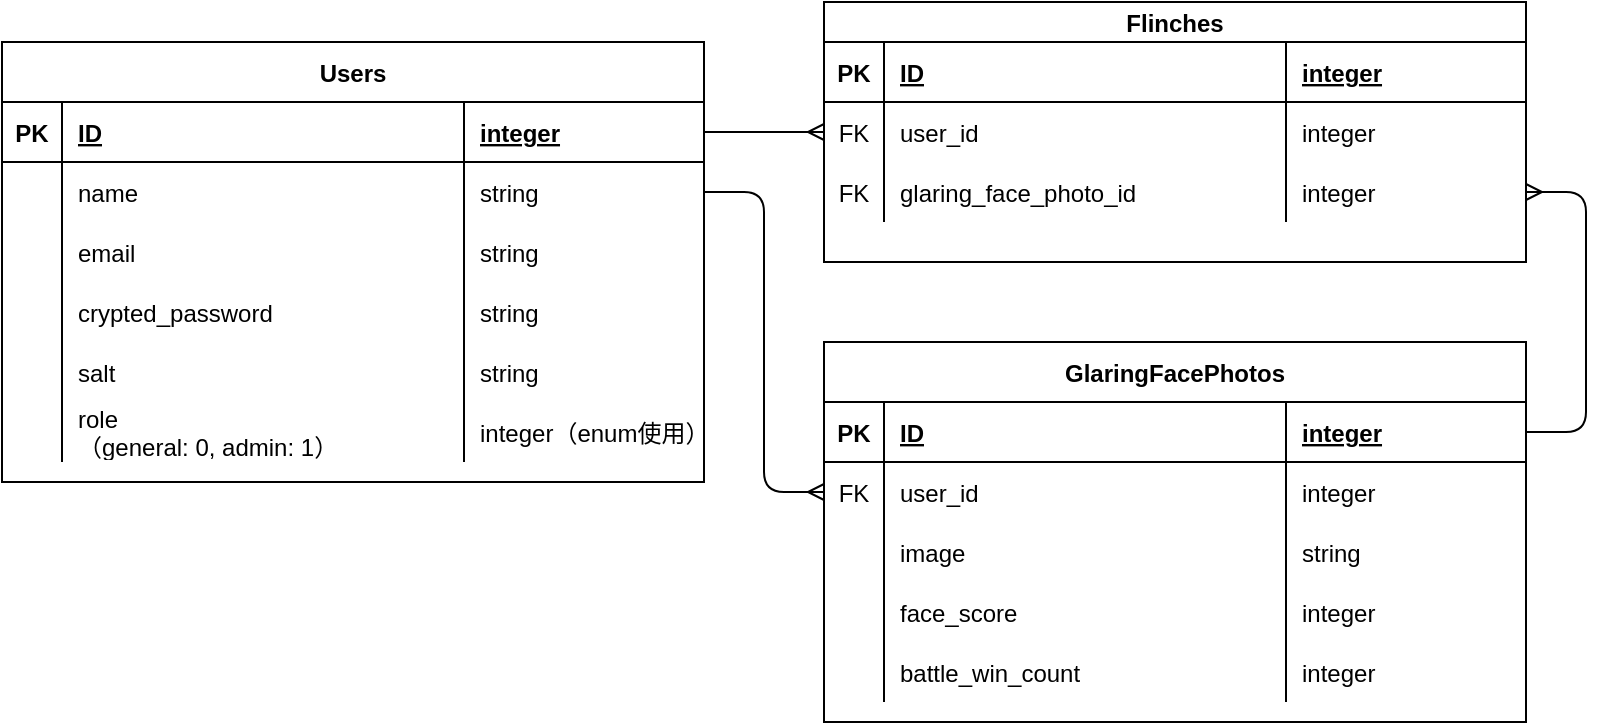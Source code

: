 <mxfile version="17.0.0" type="github">
  <diagram id="f3z8LUxS0F5tv5ox8nNE" name="Page-1">
    <mxGraphModel dx="946" dy="589" grid="1" gridSize="10" guides="1" tooltips="1" connect="1" arrows="1" fold="1" page="1" pageScale="1" pageWidth="827" pageHeight="1169" math="0" shadow="0">
      <root>
        <mxCell id="0" />
        <mxCell id="1" parent="0" />
        <mxCell id="pnxO0p76b-OSnM60FBbu-100" value="Users" style="shape=table;startSize=30;container=1;collapsible=1;childLayout=tableLayout;fixedRows=1;rowLines=0;fontStyle=1;align=center;resizeLast=1;" vertex="1" parent="1">
          <mxGeometry x="20" y="100" width="351" height="220" as="geometry" />
        </mxCell>
        <mxCell id="pnxO0p76b-OSnM60FBbu-101" value="" style="shape=partialRectangle;collapsible=0;dropTarget=0;pointerEvents=0;fillColor=none;top=0;left=0;bottom=1;right=0;points=[[0,0.5],[1,0.5]];portConstraint=eastwest;" vertex="1" parent="pnxO0p76b-OSnM60FBbu-100">
          <mxGeometry y="30" width="351" height="30" as="geometry" />
        </mxCell>
        <mxCell id="pnxO0p76b-OSnM60FBbu-102" value="PK" style="shape=partialRectangle;connectable=0;fillColor=none;top=0;left=0;bottom=0;right=0;fontStyle=1;overflow=hidden;" vertex="1" parent="pnxO0p76b-OSnM60FBbu-101">
          <mxGeometry width="30" height="30" as="geometry">
            <mxRectangle width="30" height="30" as="alternateBounds" />
          </mxGeometry>
        </mxCell>
        <mxCell id="pnxO0p76b-OSnM60FBbu-103" value="ID" style="shape=partialRectangle;connectable=0;fillColor=none;top=0;left=0;bottom=0;right=0;align=left;spacingLeft=6;fontStyle=5;overflow=hidden;" vertex="1" parent="pnxO0p76b-OSnM60FBbu-101">
          <mxGeometry x="30" width="201.0" height="30" as="geometry">
            <mxRectangle width="201.0" height="30" as="alternateBounds" />
          </mxGeometry>
        </mxCell>
        <mxCell id="pnxO0p76b-OSnM60FBbu-104" value="integer" style="shape=partialRectangle;connectable=0;fillColor=none;top=0;left=0;bottom=0;right=0;align=left;spacingLeft=6;fontStyle=5;overflow=hidden;" vertex="1" parent="pnxO0p76b-OSnM60FBbu-101">
          <mxGeometry x="231.0" width="120.0" height="30" as="geometry">
            <mxRectangle width="120.0" height="30" as="alternateBounds" />
          </mxGeometry>
        </mxCell>
        <mxCell id="pnxO0p76b-OSnM60FBbu-105" value="" style="shape=partialRectangle;collapsible=0;dropTarget=0;pointerEvents=0;fillColor=none;top=0;left=0;bottom=0;right=0;points=[[0,0.5],[1,0.5]];portConstraint=eastwest;" vertex="1" parent="pnxO0p76b-OSnM60FBbu-100">
          <mxGeometry y="60" width="351" height="30" as="geometry" />
        </mxCell>
        <mxCell id="pnxO0p76b-OSnM60FBbu-106" value="" style="shape=partialRectangle;connectable=0;fillColor=none;top=0;left=0;bottom=0;right=0;editable=1;overflow=hidden;" vertex="1" parent="pnxO0p76b-OSnM60FBbu-105">
          <mxGeometry width="30" height="30" as="geometry">
            <mxRectangle width="30" height="30" as="alternateBounds" />
          </mxGeometry>
        </mxCell>
        <mxCell id="pnxO0p76b-OSnM60FBbu-107" value="name" style="shape=partialRectangle;connectable=0;fillColor=none;top=0;left=0;bottom=0;right=0;align=left;spacingLeft=6;overflow=hidden;" vertex="1" parent="pnxO0p76b-OSnM60FBbu-105">
          <mxGeometry x="30" width="201.0" height="30" as="geometry">
            <mxRectangle width="201.0" height="30" as="alternateBounds" />
          </mxGeometry>
        </mxCell>
        <mxCell id="pnxO0p76b-OSnM60FBbu-108" value="string" style="shape=partialRectangle;connectable=0;fillColor=none;top=0;left=0;bottom=0;right=0;align=left;spacingLeft=6;overflow=hidden;" vertex="1" parent="pnxO0p76b-OSnM60FBbu-105">
          <mxGeometry x="231.0" width="120.0" height="30" as="geometry">
            <mxRectangle width="120.0" height="30" as="alternateBounds" />
          </mxGeometry>
        </mxCell>
        <mxCell id="pnxO0p76b-OSnM60FBbu-109" style="shape=partialRectangle;collapsible=0;dropTarget=0;pointerEvents=0;fillColor=none;top=0;left=0;bottom=0;right=0;points=[[0,0.5],[1,0.5]];portConstraint=eastwest;" vertex="1" parent="pnxO0p76b-OSnM60FBbu-100">
          <mxGeometry y="90" width="351" height="30" as="geometry" />
        </mxCell>
        <mxCell id="pnxO0p76b-OSnM60FBbu-110" style="shape=partialRectangle;connectable=0;fillColor=none;top=0;left=0;bottom=0;right=0;editable=1;overflow=hidden;" vertex="1" parent="pnxO0p76b-OSnM60FBbu-109">
          <mxGeometry width="30" height="30" as="geometry">
            <mxRectangle width="30" height="30" as="alternateBounds" />
          </mxGeometry>
        </mxCell>
        <mxCell id="pnxO0p76b-OSnM60FBbu-111" value="email" style="shape=partialRectangle;connectable=0;fillColor=none;top=0;left=0;bottom=0;right=0;align=left;spacingLeft=6;overflow=hidden;" vertex="1" parent="pnxO0p76b-OSnM60FBbu-109">
          <mxGeometry x="30" width="201.0" height="30" as="geometry">
            <mxRectangle width="201.0" height="30" as="alternateBounds" />
          </mxGeometry>
        </mxCell>
        <mxCell id="pnxO0p76b-OSnM60FBbu-112" value="string" style="shape=partialRectangle;connectable=0;fillColor=none;top=0;left=0;bottom=0;right=0;align=left;spacingLeft=6;overflow=hidden;" vertex="1" parent="pnxO0p76b-OSnM60FBbu-109">
          <mxGeometry x="231.0" width="120.0" height="30" as="geometry">
            <mxRectangle width="120.0" height="30" as="alternateBounds" />
          </mxGeometry>
        </mxCell>
        <mxCell id="pnxO0p76b-OSnM60FBbu-113" style="shape=partialRectangle;collapsible=0;dropTarget=0;pointerEvents=0;fillColor=none;top=0;left=0;bottom=0;right=0;points=[[0,0.5],[1,0.5]];portConstraint=eastwest;" vertex="1" parent="pnxO0p76b-OSnM60FBbu-100">
          <mxGeometry y="120" width="351" height="30" as="geometry" />
        </mxCell>
        <mxCell id="pnxO0p76b-OSnM60FBbu-114" style="shape=partialRectangle;connectable=0;fillColor=none;top=0;left=0;bottom=0;right=0;editable=1;overflow=hidden;" vertex="1" parent="pnxO0p76b-OSnM60FBbu-113">
          <mxGeometry width="30" height="30" as="geometry">
            <mxRectangle width="30" height="30" as="alternateBounds" />
          </mxGeometry>
        </mxCell>
        <mxCell id="pnxO0p76b-OSnM60FBbu-115" value="crypted_password" style="shape=partialRectangle;connectable=0;fillColor=none;top=0;left=0;bottom=0;right=0;align=left;spacingLeft=6;overflow=hidden;" vertex="1" parent="pnxO0p76b-OSnM60FBbu-113">
          <mxGeometry x="30" width="201.0" height="30" as="geometry">
            <mxRectangle width="201.0" height="30" as="alternateBounds" />
          </mxGeometry>
        </mxCell>
        <mxCell id="pnxO0p76b-OSnM60FBbu-116" value="string" style="shape=partialRectangle;connectable=0;fillColor=none;top=0;left=0;bottom=0;right=0;align=left;spacingLeft=6;overflow=hidden;" vertex="1" parent="pnxO0p76b-OSnM60FBbu-113">
          <mxGeometry x="231.0" width="120.0" height="30" as="geometry">
            <mxRectangle width="120.0" height="30" as="alternateBounds" />
          </mxGeometry>
        </mxCell>
        <mxCell id="pnxO0p76b-OSnM60FBbu-117" style="shape=partialRectangle;collapsible=0;dropTarget=0;pointerEvents=0;fillColor=none;top=0;left=0;bottom=0;right=0;points=[[0,0.5],[1,0.5]];portConstraint=eastwest;" vertex="1" parent="pnxO0p76b-OSnM60FBbu-100">
          <mxGeometry y="150" width="351" height="30" as="geometry" />
        </mxCell>
        <mxCell id="pnxO0p76b-OSnM60FBbu-118" style="shape=partialRectangle;connectable=0;fillColor=none;top=0;left=0;bottom=0;right=0;editable=1;overflow=hidden;" vertex="1" parent="pnxO0p76b-OSnM60FBbu-117">
          <mxGeometry width="30" height="30" as="geometry">
            <mxRectangle width="30" height="30" as="alternateBounds" />
          </mxGeometry>
        </mxCell>
        <mxCell id="pnxO0p76b-OSnM60FBbu-119" value="salt" style="shape=partialRectangle;connectable=0;fillColor=none;top=0;left=0;bottom=0;right=0;align=left;spacingLeft=6;overflow=hidden;" vertex="1" parent="pnxO0p76b-OSnM60FBbu-117">
          <mxGeometry x="30" width="201.0" height="30" as="geometry">
            <mxRectangle width="201.0" height="30" as="alternateBounds" />
          </mxGeometry>
        </mxCell>
        <mxCell id="pnxO0p76b-OSnM60FBbu-120" value="string" style="shape=partialRectangle;connectable=0;fillColor=none;top=0;left=0;bottom=0;right=0;align=left;spacingLeft=6;overflow=hidden;" vertex="1" parent="pnxO0p76b-OSnM60FBbu-117">
          <mxGeometry x="231.0" width="120.0" height="30" as="geometry">
            <mxRectangle width="120.0" height="30" as="alternateBounds" />
          </mxGeometry>
        </mxCell>
        <mxCell id="pnxO0p76b-OSnM60FBbu-137" style="shape=partialRectangle;collapsible=0;dropTarget=0;pointerEvents=0;fillColor=none;top=0;left=0;bottom=0;right=0;points=[[0,0.5],[1,0.5]];portConstraint=eastwest;" vertex="1" parent="pnxO0p76b-OSnM60FBbu-100">
          <mxGeometry y="180" width="351" height="30" as="geometry" />
        </mxCell>
        <mxCell id="pnxO0p76b-OSnM60FBbu-138" style="shape=partialRectangle;connectable=0;fillColor=none;top=0;left=0;bottom=0;right=0;editable=1;overflow=hidden;" vertex="1" parent="pnxO0p76b-OSnM60FBbu-137">
          <mxGeometry width="30" height="30" as="geometry">
            <mxRectangle width="30" height="30" as="alternateBounds" />
          </mxGeometry>
        </mxCell>
        <mxCell id="pnxO0p76b-OSnM60FBbu-139" value="role&#xa;（general: 0, admin: 1）" style="shape=partialRectangle;connectable=0;fillColor=none;top=0;left=0;bottom=0;right=0;align=left;spacingLeft=6;overflow=hidden;" vertex="1" parent="pnxO0p76b-OSnM60FBbu-137">
          <mxGeometry x="30" width="201.0" height="30" as="geometry">
            <mxRectangle width="201.0" height="30" as="alternateBounds" />
          </mxGeometry>
        </mxCell>
        <mxCell id="pnxO0p76b-OSnM60FBbu-140" value="integer（enum使用）" style="shape=partialRectangle;connectable=0;fillColor=none;top=0;left=0;bottom=0;right=0;align=left;spacingLeft=6;overflow=hidden;" vertex="1" parent="pnxO0p76b-OSnM60FBbu-137">
          <mxGeometry x="231.0" width="120.0" height="30" as="geometry">
            <mxRectangle width="120.0" height="30" as="alternateBounds" />
          </mxGeometry>
        </mxCell>
        <mxCell id="pnxO0p76b-OSnM60FBbu-153" value="GlaringFacePhotos" style="shape=table;startSize=30;container=1;collapsible=1;childLayout=tableLayout;fixedRows=1;rowLines=0;fontStyle=1;align=center;resizeLast=1;" vertex="1" parent="1">
          <mxGeometry x="431" y="250" width="351" height="190" as="geometry" />
        </mxCell>
        <mxCell id="pnxO0p76b-OSnM60FBbu-154" value="" style="shape=partialRectangle;collapsible=0;dropTarget=0;pointerEvents=0;fillColor=none;top=0;left=0;bottom=1;right=0;points=[[0,0.5],[1,0.5]];portConstraint=eastwest;" vertex="1" parent="pnxO0p76b-OSnM60FBbu-153">
          <mxGeometry y="30" width="351" height="30" as="geometry" />
        </mxCell>
        <mxCell id="pnxO0p76b-OSnM60FBbu-155" value="PK" style="shape=partialRectangle;connectable=0;fillColor=none;top=0;left=0;bottom=0;right=0;fontStyle=1;overflow=hidden;" vertex="1" parent="pnxO0p76b-OSnM60FBbu-154">
          <mxGeometry width="30" height="30" as="geometry">
            <mxRectangle width="30" height="30" as="alternateBounds" />
          </mxGeometry>
        </mxCell>
        <mxCell id="pnxO0p76b-OSnM60FBbu-156" value="ID" style="shape=partialRectangle;connectable=0;fillColor=none;top=0;left=0;bottom=0;right=0;align=left;spacingLeft=6;fontStyle=5;overflow=hidden;" vertex="1" parent="pnxO0p76b-OSnM60FBbu-154">
          <mxGeometry x="30" width="201" height="30" as="geometry">
            <mxRectangle width="201" height="30" as="alternateBounds" />
          </mxGeometry>
        </mxCell>
        <mxCell id="pnxO0p76b-OSnM60FBbu-157" value="integer" style="shape=partialRectangle;connectable=0;fillColor=none;top=0;left=0;bottom=0;right=0;align=left;spacingLeft=6;fontStyle=5;overflow=hidden;" vertex="1" parent="pnxO0p76b-OSnM60FBbu-154">
          <mxGeometry x="231" width="120" height="30" as="geometry">
            <mxRectangle width="120" height="30" as="alternateBounds" />
          </mxGeometry>
        </mxCell>
        <mxCell id="pnxO0p76b-OSnM60FBbu-158" style="shape=partialRectangle;collapsible=0;dropTarget=0;pointerEvents=0;fillColor=none;top=0;left=0;bottom=0;right=0;points=[[0,0.5],[1,0.5]];portConstraint=eastwest;" vertex="1" parent="pnxO0p76b-OSnM60FBbu-153">
          <mxGeometry y="60" width="351" height="30" as="geometry" />
        </mxCell>
        <mxCell id="pnxO0p76b-OSnM60FBbu-159" value="FK" style="shape=partialRectangle;connectable=0;fillColor=none;top=0;left=0;bottom=0;right=0;editable=1;overflow=hidden;" vertex="1" parent="pnxO0p76b-OSnM60FBbu-158">
          <mxGeometry width="30" height="30" as="geometry">
            <mxRectangle width="30" height="30" as="alternateBounds" />
          </mxGeometry>
        </mxCell>
        <mxCell id="pnxO0p76b-OSnM60FBbu-160" value="user_id" style="shape=partialRectangle;connectable=0;fillColor=none;top=0;left=0;bottom=0;right=0;align=left;spacingLeft=6;overflow=hidden;" vertex="1" parent="pnxO0p76b-OSnM60FBbu-158">
          <mxGeometry x="30" width="201" height="30" as="geometry">
            <mxRectangle width="201" height="30" as="alternateBounds" />
          </mxGeometry>
        </mxCell>
        <mxCell id="pnxO0p76b-OSnM60FBbu-161" value="integer" style="shape=partialRectangle;connectable=0;fillColor=none;top=0;left=0;bottom=0;right=0;align=left;spacingLeft=6;overflow=hidden;" vertex="1" parent="pnxO0p76b-OSnM60FBbu-158">
          <mxGeometry x="231" width="120" height="30" as="geometry">
            <mxRectangle width="120" height="30" as="alternateBounds" />
          </mxGeometry>
        </mxCell>
        <mxCell id="pnxO0p76b-OSnM60FBbu-162" value="" style="shape=partialRectangle;collapsible=0;dropTarget=0;pointerEvents=0;fillColor=none;top=0;left=0;bottom=0;right=0;points=[[0,0.5],[1,0.5]];portConstraint=eastwest;" vertex="1" parent="pnxO0p76b-OSnM60FBbu-153">
          <mxGeometry y="90" width="351" height="30" as="geometry" />
        </mxCell>
        <mxCell id="pnxO0p76b-OSnM60FBbu-163" value="" style="shape=partialRectangle;connectable=0;fillColor=none;top=0;left=0;bottom=0;right=0;editable=1;overflow=hidden;" vertex="1" parent="pnxO0p76b-OSnM60FBbu-162">
          <mxGeometry width="30" height="30" as="geometry">
            <mxRectangle width="30" height="30" as="alternateBounds" />
          </mxGeometry>
        </mxCell>
        <mxCell id="pnxO0p76b-OSnM60FBbu-164" value="image" style="shape=partialRectangle;connectable=0;fillColor=none;top=0;left=0;bottom=0;right=0;align=left;spacingLeft=6;overflow=hidden;" vertex="1" parent="pnxO0p76b-OSnM60FBbu-162">
          <mxGeometry x="30" width="201" height="30" as="geometry">
            <mxRectangle width="201" height="30" as="alternateBounds" />
          </mxGeometry>
        </mxCell>
        <mxCell id="pnxO0p76b-OSnM60FBbu-165" value="string" style="shape=partialRectangle;connectable=0;fillColor=none;top=0;left=0;bottom=0;right=0;align=left;spacingLeft=6;overflow=hidden;" vertex="1" parent="pnxO0p76b-OSnM60FBbu-162">
          <mxGeometry x="231" width="120" height="30" as="geometry">
            <mxRectangle width="120" height="30" as="alternateBounds" />
          </mxGeometry>
        </mxCell>
        <mxCell id="pnxO0p76b-OSnM60FBbu-170" value="" style="shape=partialRectangle;collapsible=0;dropTarget=0;pointerEvents=0;fillColor=none;top=0;left=0;bottom=0;right=0;points=[[0,0.5],[1,0.5]];portConstraint=eastwest;" vertex="1" parent="pnxO0p76b-OSnM60FBbu-153">
          <mxGeometry y="120" width="351" height="30" as="geometry" />
        </mxCell>
        <mxCell id="pnxO0p76b-OSnM60FBbu-171" value="" style="shape=partialRectangle;connectable=0;fillColor=none;top=0;left=0;bottom=0;right=0;editable=1;overflow=hidden;" vertex="1" parent="pnxO0p76b-OSnM60FBbu-170">
          <mxGeometry width="30" height="30" as="geometry">
            <mxRectangle width="30" height="30" as="alternateBounds" />
          </mxGeometry>
        </mxCell>
        <mxCell id="pnxO0p76b-OSnM60FBbu-172" value="face_score" style="shape=partialRectangle;connectable=0;fillColor=none;top=0;left=0;bottom=0;right=0;align=left;spacingLeft=6;overflow=hidden;" vertex="1" parent="pnxO0p76b-OSnM60FBbu-170">
          <mxGeometry x="30" width="201" height="30" as="geometry">
            <mxRectangle width="201" height="30" as="alternateBounds" />
          </mxGeometry>
        </mxCell>
        <mxCell id="pnxO0p76b-OSnM60FBbu-173" value="integer" style="shape=partialRectangle;connectable=0;fillColor=none;top=0;left=0;bottom=0;right=0;align=left;spacingLeft=6;overflow=hidden;" vertex="1" parent="pnxO0p76b-OSnM60FBbu-170">
          <mxGeometry x="231" width="120" height="30" as="geometry">
            <mxRectangle width="120" height="30" as="alternateBounds" />
          </mxGeometry>
        </mxCell>
        <mxCell id="pnxO0p76b-OSnM60FBbu-182" style="shape=partialRectangle;collapsible=0;dropTarget=0;pointerEvents=0;fillColor=none;top=0;left=0;bottom=0;right=0;points=[[0,0.5],[1,0.5]];portConstraint=eastwest;" vertex="1" parent="pnxO0p76b-OSnM60FBbu-153">
          <mxGeometry y="150" width="351" height="30" as="geometry" />
        </mxCell>
        <mxCell id="pnxO0p76b-OSnM60FBbu-183" style="shape=partialRectangle;connectable=0;fillColor=none;top=0;left=0;bottom=0;right=0;editable=1;overflow=hidden;" vertex="1" parent="pnxO0p76b-OSnM60FBbu-182">
          <mxGeometry width="30" height="30" as="geometry">
            <mxRectangle width="30" height="30" as="alternateBounds" />
          </mxGeometry>
        </mxCell>
        <mxCell id="pnxO0p76b-OSnM60FBbu-184" value="battle_win_count" style="shape=partialRectangle;connectable=0;fillColor=none;top=0;left=0;bottom=0;right=0;align=left;spacingLeft=6;overflow=hidden;" vertex="1" parent="pnxO0p76b-OSnM60FBbu-182">
          <mxGeometry x="30" width="201" height="30" as="geometry">
            <mxRectangle width="201" height="30" as="alternateBounds" />
          </mxGeometry>
        </mxCell>
        <mxCell id="pnxO0p76b-OSnM60FBbu-185" value="integer" style="shape=partialRectangle;connectable=0;fillColor=none;top=0;left=0;bottom=0;right=0;align=left;spacingLeft=6;overflow=hidden;" vertex="1" parent="pnxO0p76b-OSnM60FBbu-182">
          <mxGeometry x="231" width="120" height="30" as="geometry">
            <mxRectangle width="120" height="30" as="alternateBounds" />
          </mxGeometry>
        </mxCell>
        <mxCell id="pnxO0p76b-OSnM60FBbu-186" value="Flinches" style="shape=table;startSize=20;container=1;collapsible=1;childLayout=tableLayout;fixedRows=1;rowLines=0;fontStyle=1;align=center;resizeLast=1;" vertex="1" parent="1">
          <mxGeometry x="431" y="80" width="351" height="130" as="geometry" />
        </mxCell>
        <mxCell id="pnxO0p76b-OSnM60FBbu-187" value="" style="shape=partialRectangle;collapsible=0;dropTarget=0;pointerEvents=0;fillColor=none;top=0;left=0;bottom=1;right=0;points=[[0,0.5],[1,0.5]];portConstraint=eastwest;" vertex="1" parent="pnxO0p76b-OSnM60FBbu-186">
          <mxGeometry y="20" width="351" height="30" as="geometry" />
        </mxCell>
        <mxCell id="pnxO0p76b-OSnM60FBbu-188" value="PK" style="shape=partialRectangle;connectable=0;fillColor=none;top=0;left=0;bottom=0;right=0;fontStyle=1;overflow=hidden;" vertex="1" parent="pnxO0p76b-OSnM60FBbu-187">
          <mxGeometry width="30" height="30" as="geometry">
            <mxRectangle width="30" height="30" as="alternateBounds" />
          </mxGeometry>
        </mxCell>
        <mxCell id="pnxO0p76b-OSnM60FBbu-189" value="ID" style="shape=partialRectangle;connectable=0;fillColor=none;top=0;left=0;bottom=0;right=0;align=left;spacingLeft=6;fontStyle=5;overflow=hidden;" vertex="1" parent="pnxO0p76b-OSnM60FBbu-187">
          <mxGeometry x="30" width="201" height="30" as="geometry">
            <mxRectangle width="201" height="30" as="alternateBounds" />
          </mxGeometry>
        </mxCell>
        <mxCell id="pnxO0p76b-OSnM60FBbu-190" value="integer" style="shape=partialRectangle;connectable=0;fillColor=none;top=0;left=0;bottom=0;right=0;align=left;spacingLeft=6;fontStyle=5;overflow=hidden;" vertex="1" parent="pnxO0p76b-OSnM60FBbu-187">
          <mxGeometry x="231" width="120" height="30" as="geometry">
            <mxRectangle width="120" height="30" as="alternateBounds" />
          </mxGeometry>
        </mxCell>
        <mxCell id="pnxO0p76b-OSnM60FBbu-191" value="" style="shape=partialRectangle;collapsible=0;dropTarget=0;pointerEvents=0;fillColor=none;top=0;left=0;bottom=0;right=0;points=[[0,0.5],[1,0.5]];portConstraint=eastwest;" vertex="1" parent="pnxO0p76b-OSnM60FBbu-186">
          <mxGeometry y="50" width="351" height="30" as="geometry" />
        </mxCell>
        <mxCell id="pnxO0p76b-OSnM60FBbu-192" value="FK" style="shape=partialRectangle;connectable=0;fillColor=none;top=0;left=0;bottom=0;right=0;editable=1;overflow=hidden;" vertex="1" parent="pnxO0p76b-OSnM60FBbu-191">
          <mxGeometry width="30" height="30" as="geometry">
            <mxRectangle width="30" height="30" as="alternateBounds" />
          </mxGeometry>
        </mxCell>
        <mxCell id="pnxO0p76b-OSnM60FBbu-193" value="user_id" style="shape=partialRectangle;connectable=0;fillColor=none;top=0;left=0;bottom=0;right=0;align=left;spacingLeft=6;overflow=hidden;" vertex="1" parent="pnxO0p76b-OSnM60FBbu-191">
          <mxGeometry x="30" width="201" height="30" as="geometry">
            <mxRectangle width="201" height="30" as="alternateBounds" />
          </mxGeometry>
        </mxCell>
        <mxCell id="pnxO0p76b-OSnM60FBbu-194" value="integer" style="shape=partialRectangle;connectable=0;fillColor=none;top=0;left=0;bottom=0;right=0;align=left;spacingLeft=6;overflow=hidden;" vertex="1" parent="pnxO0p76b-OSnM60FBbu-191">
          <mxGeometry x="231" width="120" height="30" as="geometry">
            <mxRectangle width="120" height="30" as="alternateBounds" />
          </mxGeometry>
        </mxCell>
        <mxCell id="pnxO0p76b-OSnM60FBbu-195" value="" style="shape=partialRectangle;collapsible=0;dropTarget=0;pointerEvents=0;fillColor=none;top=0;left=0;bottom=0;right=0;points=[[0,0.5],[1,0.5]];portConstraint=eastwest;" vertex="1" parent="pnxO0p76b-OSnM60FBbu-186">
          <mxGeometry y="80" width="351" height="30" as="geometry" />
        </mxCell>
        <mxCell id="pnxO0p76b-OSnM60FBbu-196" value="FK" style="shape=partialRectangle;connectable=0;fillColor=none;top=0;left=0;bottom=0;right=0;editable=1;overflow=hidden;" vertex="1" parent="pnxO0p76b-OSnM60FBbu-195">
          <mxGeometry width="30" height="30" as="geometry">
            <mxRectangle width="30" height="30" as="alternateBounds" />
          </mxGeometry>
        </mxCell>
        <mxCell id="pnxO0p76b-OSnM60FBbu-197" value="glaring_face_photo_id" style="shape=partialRectangle;connectable=0;fillColor=none;top=0;left=0;bottom=0;right=0;align=left;spacingLeft=6;overflow=hidden;" vertex="1" parent="pnxO0p76b-OSnM60FBbu-195">
          <mxGeometry x="30" width="201" height="30" as="geometry">
            <mxRectangle width="201" height="30" as="alternateBounds" />
          </mxGeometry>
        </mxCell>
        <mxCell id="pnxO0p76b-OSnM60FBbu-198" value="integer" style="shape=partialRectangle;connectable=0;fillColor=none;top=0;left=0;bottom=0;right=0;align=left;spacingLeft=6;overflow=hidden;" vertex="1" parent="pnxO0p76b-OSnM60FBbu-195">
          <mxGeometry x="231" width="120" height="30" as="geometry">
            <mxRectangle width="120" height="30" as="alternateBounds" />
          </mxGeometry>
        </mxCell>
        <mxCell id="pnxO0p76b-OSnM60FBbu-199" value="" style="edgeStyle=entityRelationEdgeStyle;fontSize=12;html=1;endArrow=ERmany;exitX=1;exitY=0.5;exitDx=0;exitDy=0;entryX=0;entryY=0.5;entryDx=0;entryDy=0;" edge="1" parent="1" source="pnxO0p76b-OSnM60FBbu-101" target="pnxO0p76b-OSnM60FBbu-191">
          <mxGeometry width="100" height="100" relative="1" as="geometry">
            <mxPoint x="382" y="140" as="sourcePoint" />
            <mxPoint x="482" y="40" as="targetPoint" />
          </mxGeometry>
        </mxCell>
        <mxCell id="pnxO0p76b-OSnM60FBbu-200" value="" style="edgeStyle=entityRelationEdgeStyle;fontSize=12;html=1;endArrow=ERmany;exitX=1;exitY=0.5;exitDx=0;exitDy=0;entryX=0;entryY=0.5;entryDx=0;entryDy=0;" edge="1" parent="1" source="pnxO0p76b-OSnM60FBbu-105" target="pnxO0p76b-OSnM60FBbu-158">
          <mxGeometry width="100" height="100" relative="1" as="geometry">
            <mxPoint x="381.0" y="155" as="sourcePoint" />
            <mxPoint x="441" y="155" as="targetPoint" />
          </mxGeometry>
        </mxCell>
        <mxCell id="pnxO0p76b-OSnM60FBbu-201" value="" style="edgeStyle=entityRelationEdgeStyle;fontSize=12;html=1;endArrow=ERmany;entryX=1;entryY=0.5;entryDx=0;entryDy=0;" edge="1" parent="1" source="pnxO0p76b-OSnM60FBbu-154" target="pnxO0p76b-OSnM60FBbu-195">
          <mxGeometry width="100" height="100" relative="1" as="geometry">
            <mxPoint x="401.0" y="155" as="sourcePoint" />
            <mxPoint x="461" y="335" as="targetPoint" />
          </mxGeometry>
        </mxCell>
      </root>
    </mxGraphModel>
  </diagram>
</mxfile>
